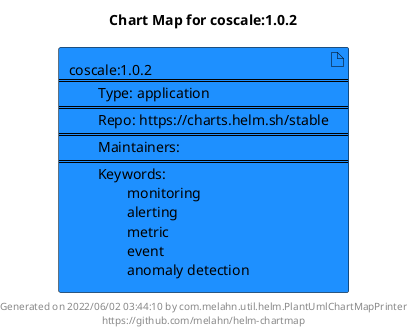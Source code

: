 @startuml
skinparam linetype ortho
skinparam backgroundColor white
skinparam usecaseBorderColor black
skinparam usecaseArrowColor LightSlateGray
skinparam artifactBorderColor black
skinparam artifactArrowColor LightSlateGray

title Chart Map for coscale:1.0.2

'There is one referenced Helm Chart
artifact "coscale:1.0.2\n====\n\tType: application\n====\n\tRepo: https://charts.helm.sh/stable\n====\n\tMaintainers: \n====\n\tKeywords: \n\t\tmonitoring\n\t\talerting\n\t\tmetric\n\t\tevent\n\t\tanomaly detection" as coscale_1_0_2 #DodgerBlue

'There are 0 referenced Docker Images

'Chart Dependencies

center footer Generated on 2022/06/02 03:44:10 by com.melahn.util.helm.PlantUmlChartMapPrinter\nhttps://github.com/melahn/helm-chartmap
@enduml
